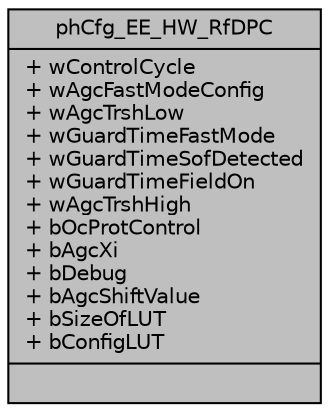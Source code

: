 digraph "phCfg_EE_HW_RfDPC"
{
  edge [fontname="Helvetica",fontsize="10",labelfontname="Helvetica",labelfontsize="10"];
  node [fontname="Helvetica",fontsize="10",shape=record];
  Node0 [label="{phCfg_EE_HW_RfDPC\n|+ wControlCycle\l+ wAgcFastModeConfig\l+ wAgcTrshLow\l+ wGuardTimeFastMode\l+ wGuardTimeSofDetected\l+ wGuardTimeFieldOn\l+ wAgcTrshHigh\l+ bOcProtControl\l+ bAgcXi\l+ bDebug\l+ bAgcShiftValue\l+ bSizeOfLUT\l+ bConfigLUT\l|}",height=0.2,width=0.4,color="black", fillcolor="grey75", style="filled", fontcolor="black"];
}
